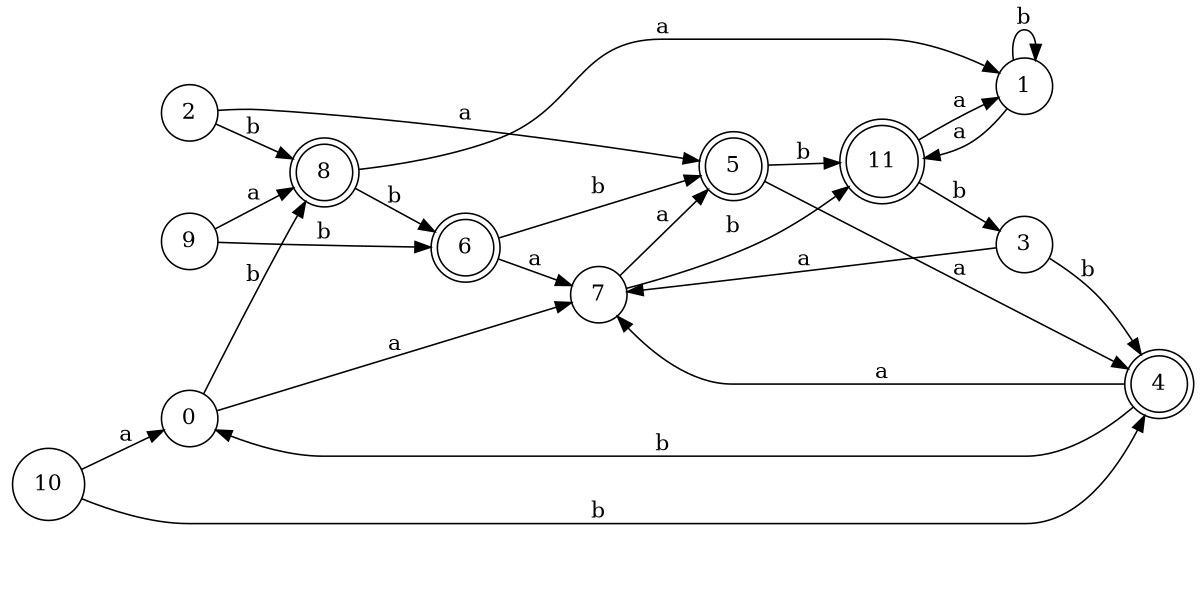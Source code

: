 digraph n10_5 {
__start0 [label="" shape="none"];

rankdir=LR;
size="8,5";

s0 [style="filled", color="black", fillcolor="white" shape="circle", label="0"];
s1 [style="filled", color="black", fillcolor="white" shape="circle", label="1"];
s2 [style="filled", color="black", fillcolor="white" shape="circle", label="2"];
s3 [style="filled", color="black", fillcolor="white" shape="circle", label="3"];
s4 [style="rounded,filled", color="black", fillcolor="white" shape="doublecircle", label="4"];
s5 [style="rounded,filled", color="black", fillcolor="white" shape="doublecircle", label="5"];
s6 [style="rounded,filled", color="black", fillcolor="white" shape="doublecircle", label="6"];
s7 [style="filled", color="black", fillcolor="white" shape="circle", label="7"];
s8 [style="rounded,filled", color="black", fillcolor="white" shape="doublecircle", label="8"];
s9 [style="filled", color="black", fillcolor="white" shape="circle", label="9"];
s10 [style="filled", color="black", fillcolor="white" shape="circle", label="10"];
s11 [style="rounded,filled", color="black", fillcolor="white" shape="doublecircle", label="11"];
s0 -> s7 [label="a"];
s0 -> s8 [label="b"];
s1 -> s11 [label="a"];
s1 -> s1 [label="b"];
s2 -> s5 [label="a"];
s2 -> s8 [label="b"];
s3 -> s7 [label="a"];
s3 -> s4 [label="b"];
s4 -> s7 [label="a"];
s4 -> s0 [label="b"];
s5 -> s4 [label="a"];
s5 -> s11 [label="b"];
s6 -> s7 [label="a"];
s6 -> s5 [label="b"];
s7 -> s5 [label="a"];
s7 -> s11 [label="b"];
s8 -> s1 [label="a"];
s8 -> s6 [label="b"];
s9 -> s8 [label="a"];
s9 -> s6 [label="b"];
s10 -> s0 [label="a"];
s10 -> s4 [label="b"];
s11 -> s1 [label="a"];
s11 -> s3 [label="b"];

}